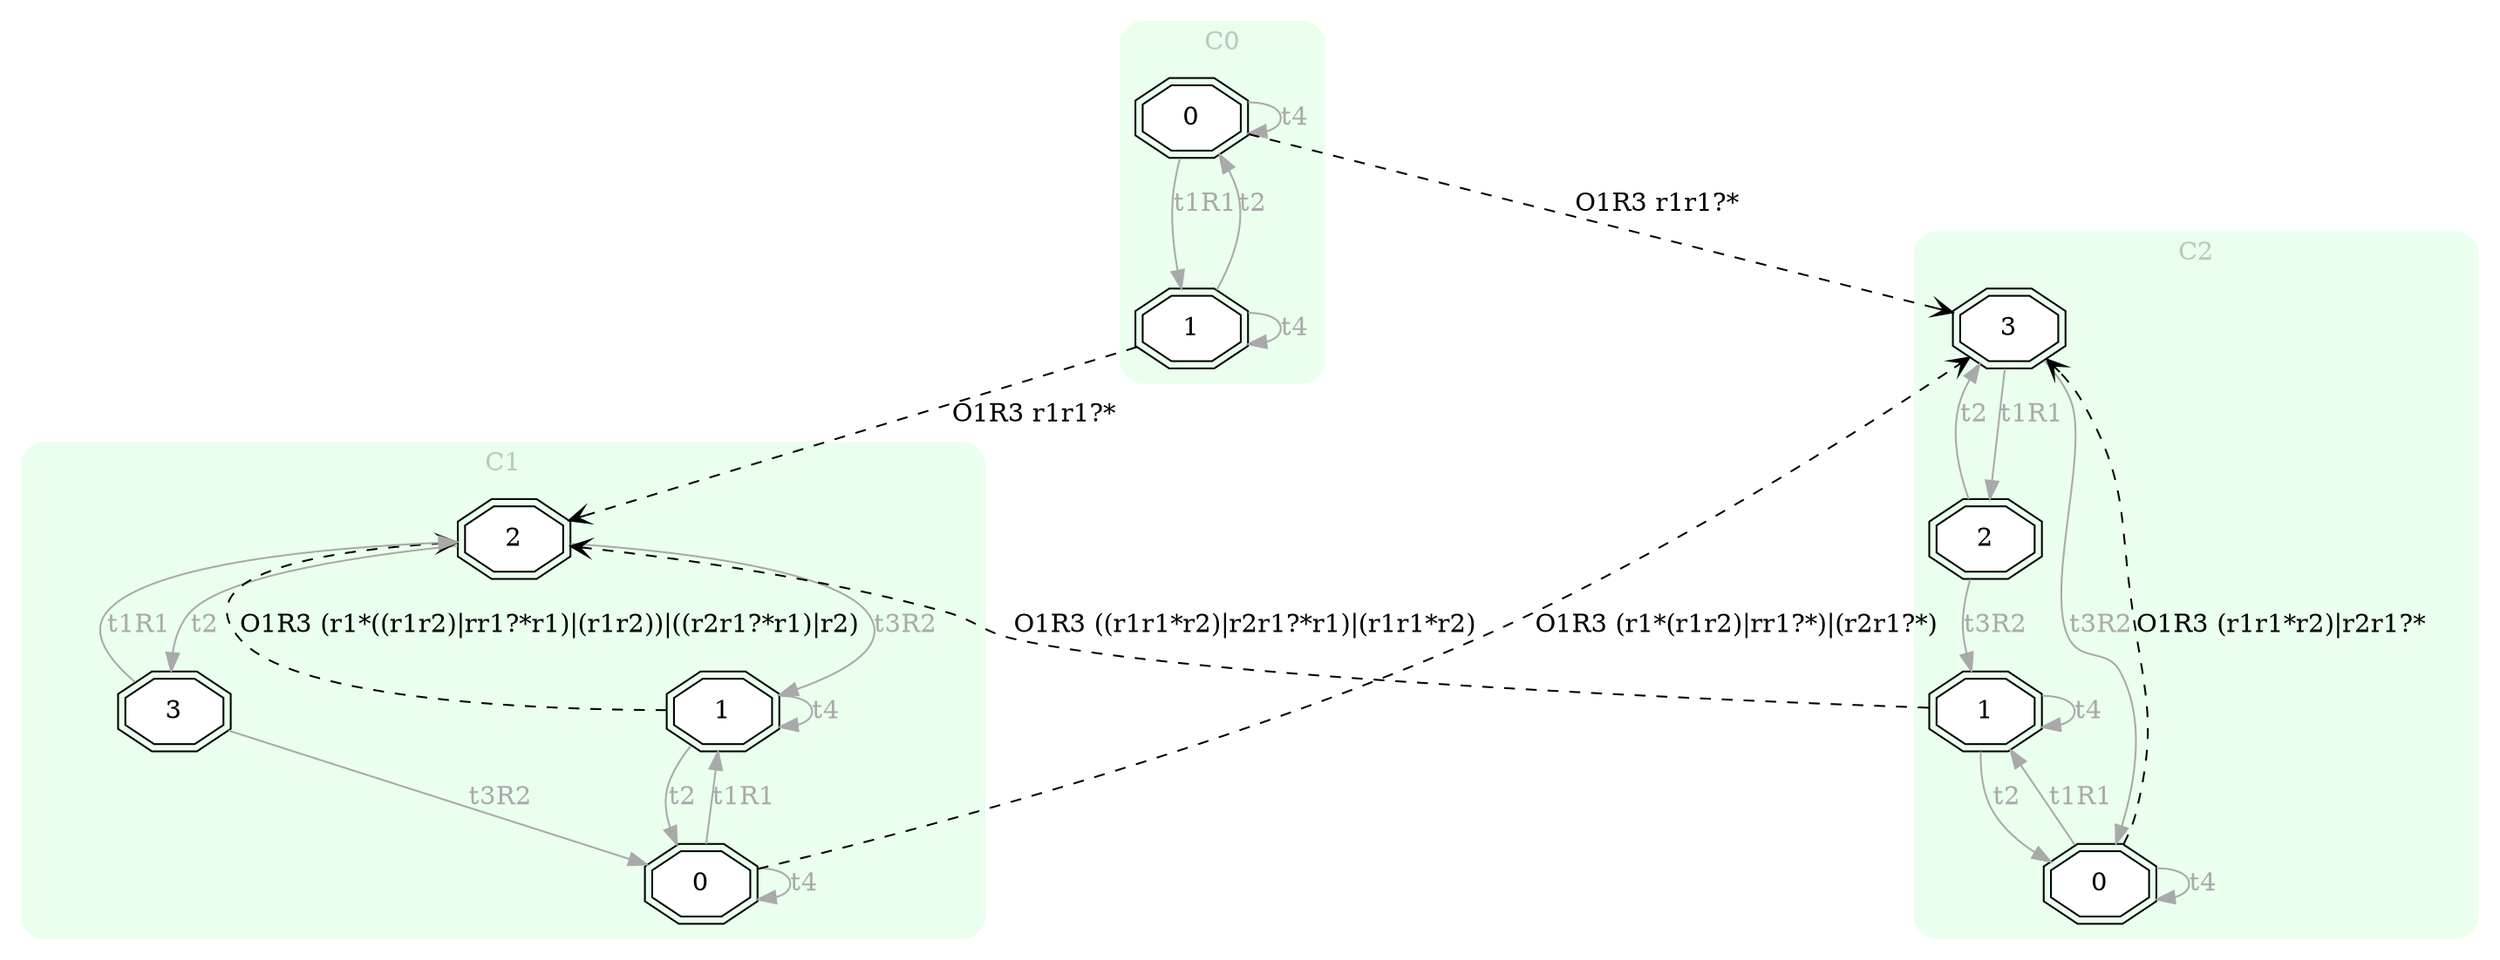 digraph "EXPinput/r" {
node [style=filled fillcolor=white]
subgraph cluster0 {
style="rounded,filled" label="C0" fontcolor="#B2CCBB" color="#EAFFEE"
edge[color=darkgray fontcolor=darkgray]
node [shape=doubleoctagon]; C0S0 [label=0];
node [shape=doubleoctagon]; C0S1 [label=1];
C0S0 -> C0S1 [label=t1R1]
C0S0 -> C0S0 [label=t4]
C0S1 -> C0S0 [label=t2]
C0S1 -> C0S1 [label=t4]
}
subgraph cluster1 {
style="rounded,filled" label="C1" fontcolor="#B2CCBB" color="#EAFFEE"
edge[color=darkgray fontcolor=darkgray]
node [shape=doubleoctagon]; C1S2 [label=2];
node [shape=doubleoctagon]; C1S1 [label=1];
node [shape=doubleoctagon]; C1S0 [label=0];
node [shape=doubleoctagon]; C1S3 [label=3];
C1S2 -> C1S3 [label=t2]
C1S2 -> C1S1 [label=t3R2]
C1S1 -> C1S0 [label=t2]
C1S1 -> C1S1 [label=t4]
C1S0 -> C1S1 [label=t1R1]
C1S0 -> C1S0 [label=t4]
C1S3 -> C1S2 [label=t1R1]
C1S3 -> C1S0 [label=t3R2]
}
subgraph cluster2 {
style="rounded,filled" label="C2" fontcolor="#B2CCBB" color="#EAFFEE"
edge[color=darkgray fontcolor=darkgray]
node [shape=doubleoctagon]; C2S3 [label=3];
node [shape=doubleoctagon]; C2S1 [label=1];
node [shape=doubleoctagon]; C2S2 [label=2];
node [shape=doubleoctagon]; C2S0 [label=0];
C2S3 -> C2S2 [label=t1R1]
C2S3 -> C2S0 [label=t3R2]
C2S1 -> C2S0 [label=t2]
C2S1 -> C2S1 [label=t4]
C2S2 -> C2S3 [label=t2]
C2S2 -> C2S1 [label=t3R2]
C2S0 -> C2S1 [label=t1R1]
C2S0 -> C2S0 [label=t4]
}
C0S0 -> C2S3 [style=dashed arrowhead=vee label="O1R3 r1r1?*"]
C0S1 -> C1S2 [style=dashed arrowhead=vee label="O1R3 r1r1?*"]
C1S1 -> C1S2 [style=dashed arrowhead=vee label="O1R3 (r1*((r1r2)|rr1?*r1)|(r1r2))|((r2r1?*r1)|r2)"]
C1S0 -> C2S3 [style=dashed arrowhead=vee label="O1R3 (r1*(r1r2)|rr1?*)|(r2r1?*)"]
C2S0 -> C2S3 [style=dashed arrowhead=vee label="O1R3 (r1r1*r2)|r2r1?*"]
C2S1 -> C1S2 [style=dashed arrowhead=vee label="O1R3 ((r1r1*r2)|r2r1?*r1)|(r1r1*r2)"]
}
